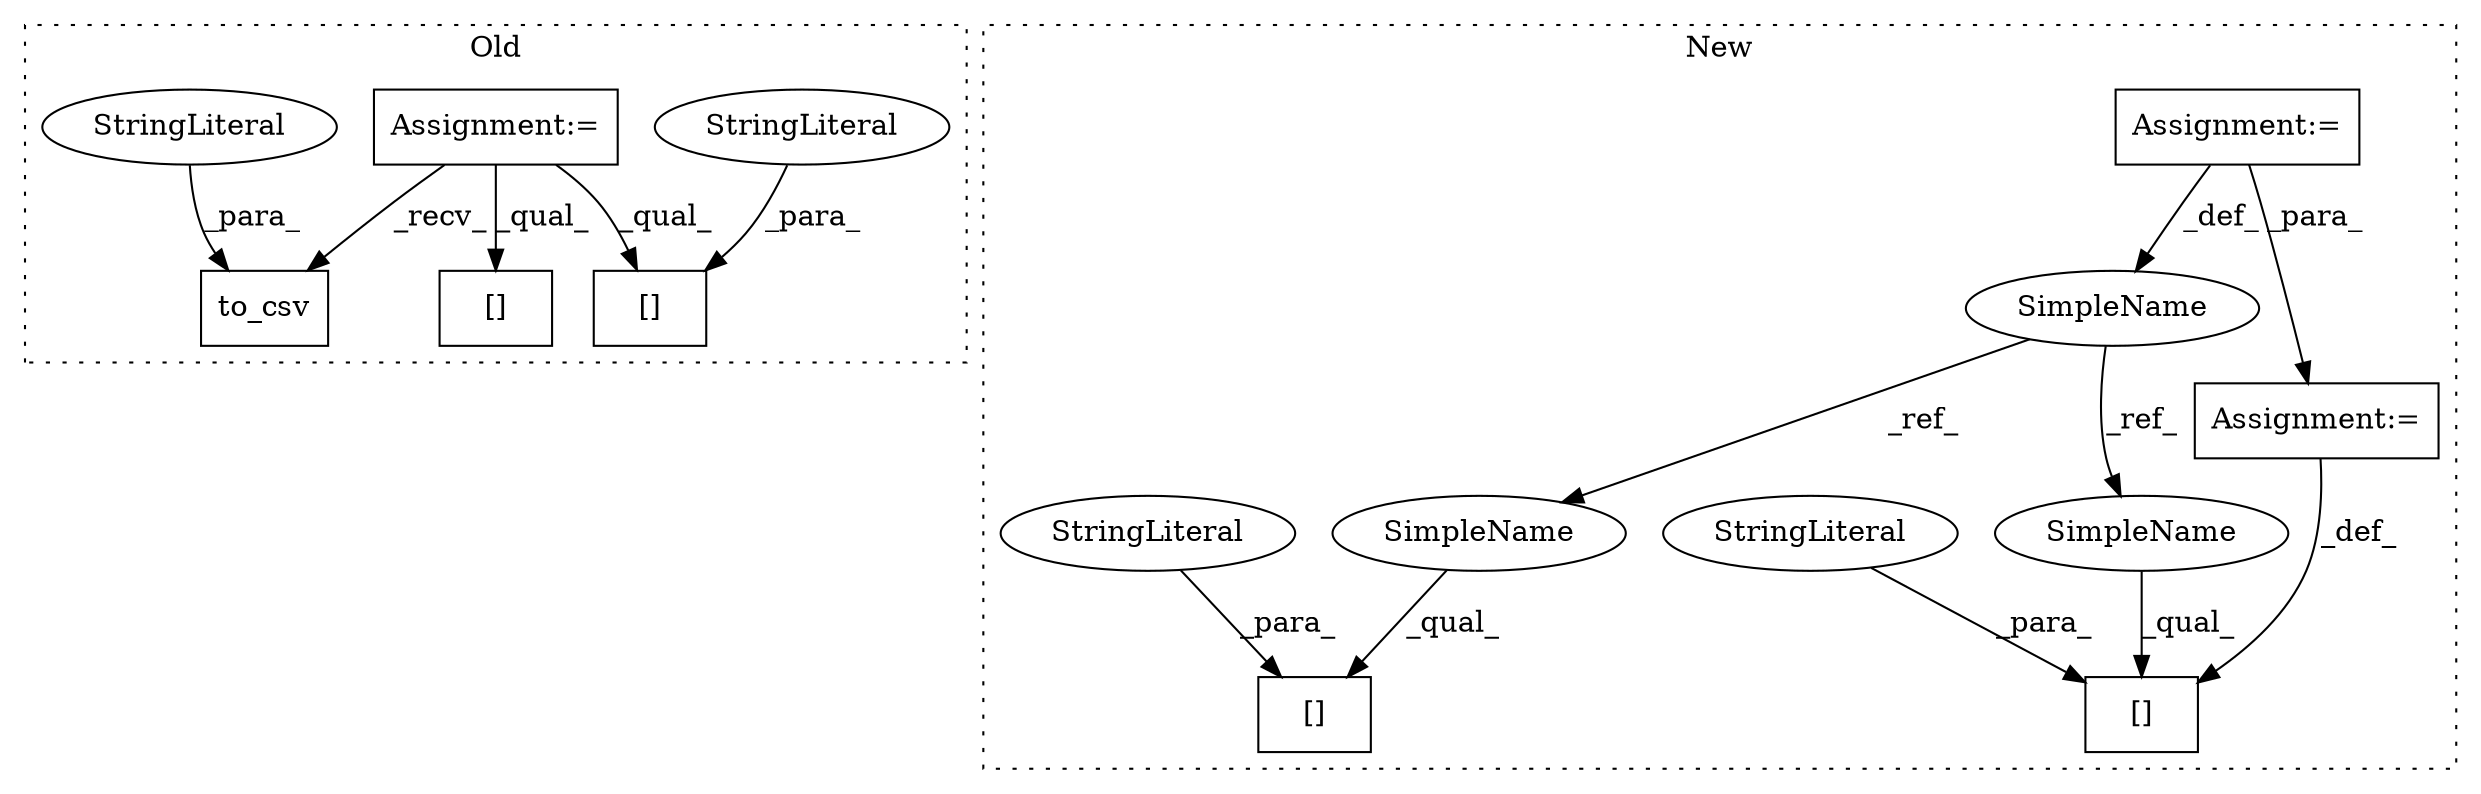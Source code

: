 digraph G {
subgraph cluster0 {
1 [label="to_csv" a="32" s="735,757" l="7,1" shape="box"];
3 [label="StringLiteral" a="45" s="742" l="15" shape="ellipse"];
10 [label="Assignment:=" a="7" s="369" l="1" shape="box"];
11 [label="[]" a="2" s="686,714" l="13,1" shape="box"];
12 [label="StringLiteral" a="45" s="699" l="15" shape="ellipse"];
13 [label="[]" a="2" s="403,423" l="11,1" shape="box"];
label = "Old";
style="dotted";
}
subgraph cluster1 {
2 [label="[]" a="2" s="568,600" l="11,1" shape="box"];
4 [label="StringLiteral" a="45" s="579" l="21" shape="ellipse"];
5 [label="SimpleName" a="42" s="498" l="10" shape="ellipse"];
6 [label="[]" a="2" s="602,624" l="11,1" shape="box"];
7 [label="StringLiteral" a="45" s="613" l="11" shape="ellipse"];
8 [label="Assignment:=" a="7" s="508" l="1" shape="box"];
9 [label="Assignment:=" a="7" s="601" l="1" shape="box"];
14 [label="SimpleName" a="42" s="602" l="10" shape="ellipse"];
15 [label="SimpleName" a="42" s="568" l="10" shape="ellipse"];
label = "New";
style="dotted";
}
3 -> 1 [label="_para_"];
4 -> 2 [label="_para_"];
5 -> 15 [label="_ref_"];
5 -> 14 [label="_ref_"];
7 -> 6 [label="_para_"];
8 -> 5 [label="_def_"];
8 -> 9 [label="_para_"];
9 -> 2 [label="_def_"];
10 -> 1 [label="_recv_"];
10 -> 13 [label="_qual_"];
10 -> 11 [label="_qual_"];
12 -> 11 [label="_para_"];
14 -> 6 [label="_qual_"];
15 -> 2 [label="_qual_"];
}